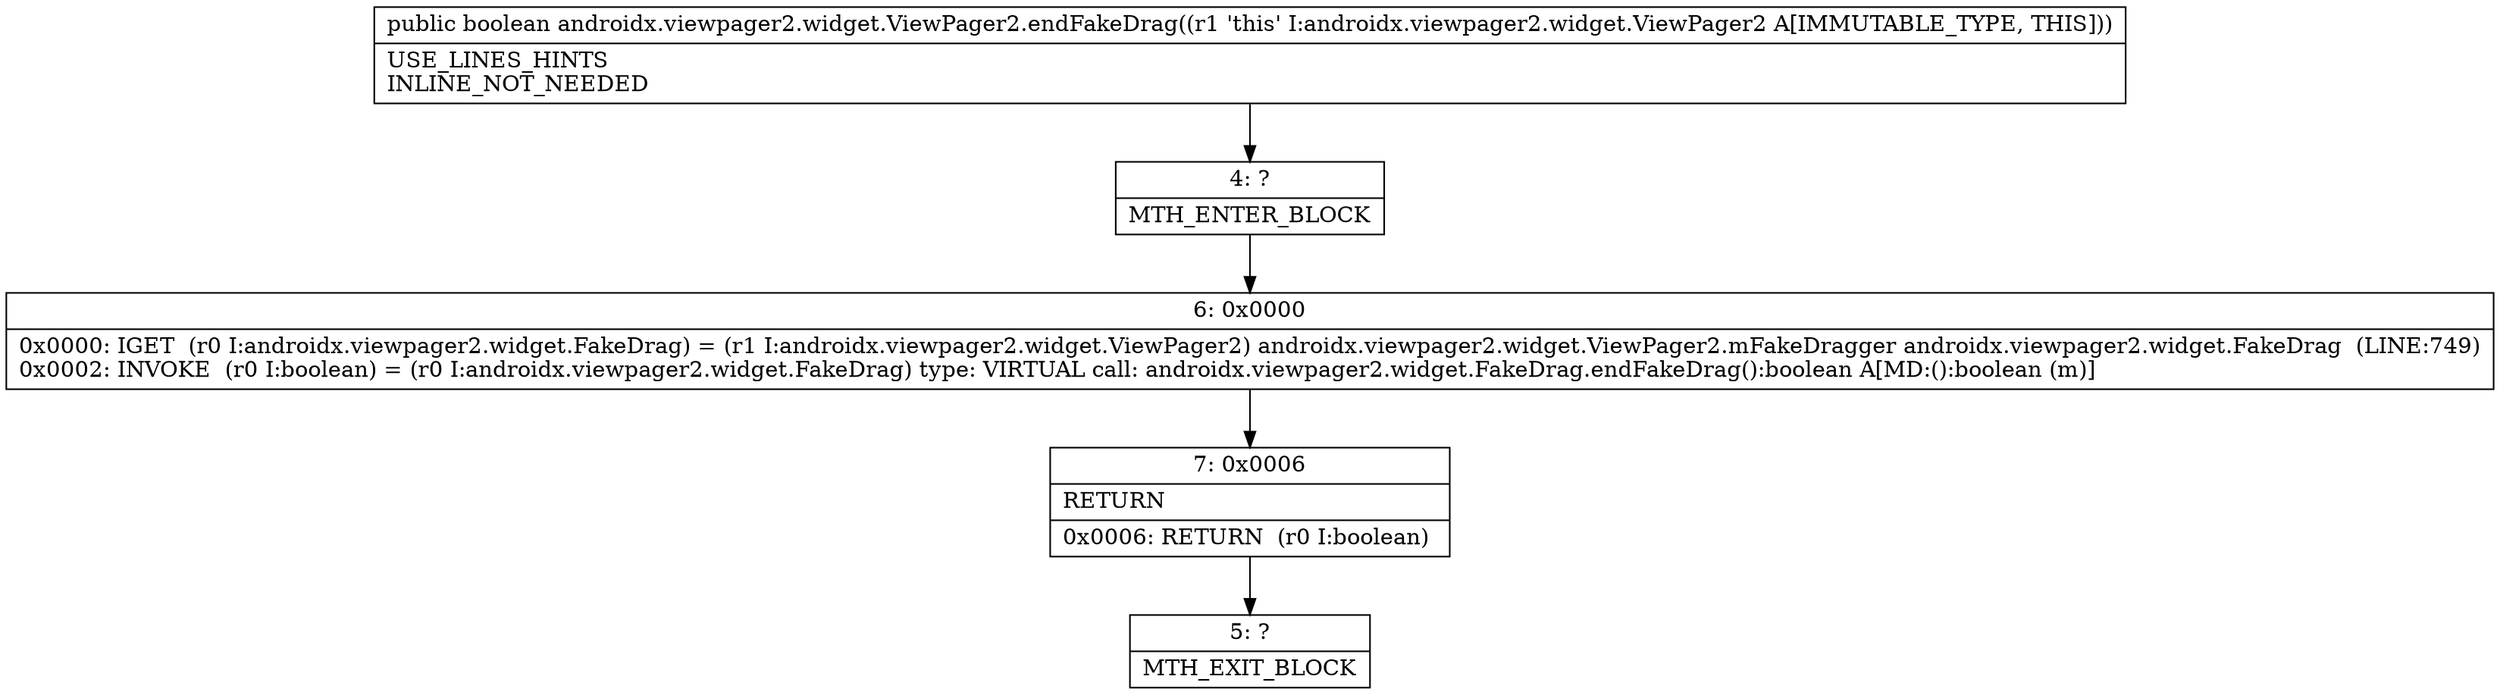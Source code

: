 digraph "CFG forandroidx.viewpager2.widget.ViewPager2.endFakeDrag()Z" {
Node_4 [shape=record,label="{4\:\ ?|MTH_ENTER_BLOCK\l}"];
Node_6 [shape=record,label="{6\:\ 0x0000|0x0000: IGET  (r0 I:androidx.viewpager2.widget.FakeDrag) = (r1 I:androidx.viewpager2.widget.ViewPager2) androidx.viewpager2.widget.ViewPager2.mFakeDragger androidx.viewpager2.widget.FakeDrag  (LINE:749)\l0x0002: INVOKE  (r0 I:boolean) = (r0 I:androidx.viewpager2.widget.FakeDrag) type: VIRTUAL call: androidx.viewpager2.widget.FakeDrag.endFakeDrag():boolean A[MD:():boolean (m)]\l}"];
Node_7 [shape=record,label="{7\:\ 0x0006|RETURN\l|0x0006: RETURN  (r0 I:boolean) \l}"];
Node_5 [shape=record,label="{5\:\ ?|MTH_EXIT_BLOCK\l}"];
MethodNode[shape=record,label="{public boolean androidx.viewpager2.widget.ViewPager2.endFakeDrag((r1 'this' I:androidx.viewpager2.widget.ViewPager2 A[IMMUTABLE_TYPE, THIS]))  | USE_LINES_HINTS\lINLINE_NOT_NEEDED\l}"];
MethodNode -> Node_4;Node_4 -> Node_6;
Node_6 -> Node_7;
Node_7 -> Node_5;
}

